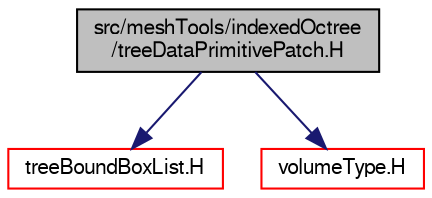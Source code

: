 digraph "src/meshTools/indexedOctree/treeDataPrimitivePatch.H"
{
  bgcolor="transparent";
  edge [fontname="FreeSans",fontsize="10",labelfontname="FreeSans",labelfontsize="10"];
  node [fontname="FreeSans",fontsize="10",shape=record];
  Node0 [label="src/meshTools/indexedOctree\l/treeDataPrimitivePatch.H",height=0.2,width=0.4,color="black", fillcolor="grey75", style="filled", fontcolor="black"];
  Node0 -> Node1 [color="midnightblue",fontsize="10",style="solid",fontname="FreeSans"];
  Node1 [label="treeBoundBoxList.H",height=0.2,width=0.4,color="red",URL="$a12134.html"];
  Node0 -> Node151 [color="midnightblue",fontsize="10",style="solid",fontname="FreeSans"];
  Node151 [label="volumeType.H",height=0.2,width=0.4,color="red",URL="$a08405.html"];
}
